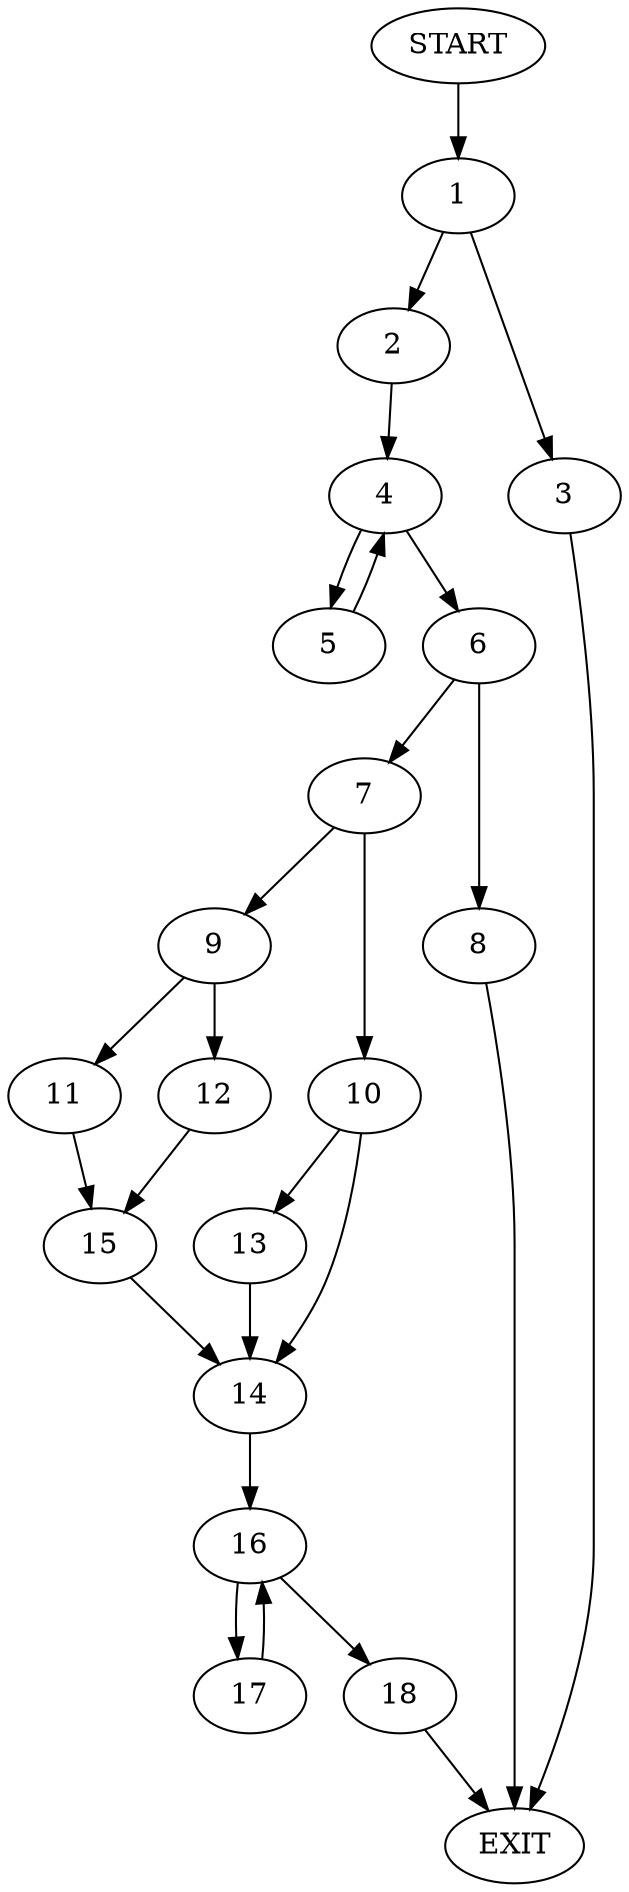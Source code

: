 digraph {
0 [label="START"]
19 [label="EXIT"]
0 -> 1
1 -> 2
1 -> 3
3 -> 19
2 -> 4
4 -> 5
4 -> 6
6 -> 7
6 -> 8
5 -> 4
8 -> 19
7 -> 9
7 -> 10
9 -> 11
9 -> 12
10 -> 13
10 -> 14
11 -> 15
12 -> 15
15 -> 14
14 -> 16
13 -> 14
16 -> 17
16 -> 18
17 -> 16
18 -> 19
}
